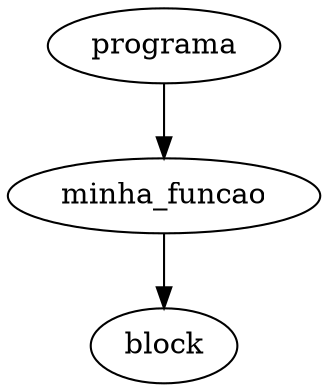 digraph G {
node_0xde4120 [label="block"]
node_0xde4150 [label="minha_funcao"]
node_0xde4150 -> node_0xde4120
node_0xde41a0 [label="programa"]
node_0xde41a0 -> node_0xde4150
}
